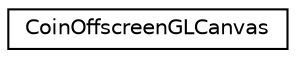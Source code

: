 digraph "Graphical Class Hierarchy"
{
 // LATEX_PDF_SIZE
  edge [fontname="Helvetica",fontsize="10",labelfontname="Helvetica",labelfontsize="10"];
  node [fontname="Helvetica",fontsize="10",shape=record];
  rankdir="LR";
  Node0 [label="CoinOffscreenGLCanvas",height=0.2,width=0.4,color="black", fillcolor="white", style="filled",URL="$classCoinOffscreenGLCanvas.html",tooltip=" "];
}
